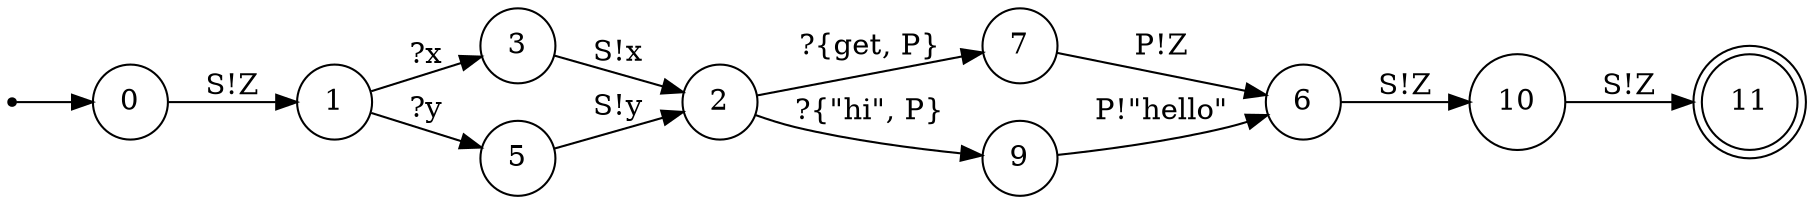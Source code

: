 digraph Communicating_Actor_Automata {

            rankdir=LR;
   size="100, 50"
  node [shape = doublecircle]; 11

            node [shape = point]; START;
   node [shape = circle];
   START->0;

            
0 -> 1 [ label = "S!Z"];
1 -> 3 [ label = "?x"];
3 -> 2 [ label = "S!x"];
1 -> 5 [ label = "?y"];
5 -> 2 [ label = "S!y"];
2 -> 7 [ label = "?{get, P}"];
7 -> 6 [ label = "P!Z"];
2 -> 9 [ label = "?{\"hi\", P}"];
9 -> 6 [ label = "P!\"hello\""];
6 -> 10 [ label = "S!Z"];
10 -> 11 [ label = "S!Z"];
}